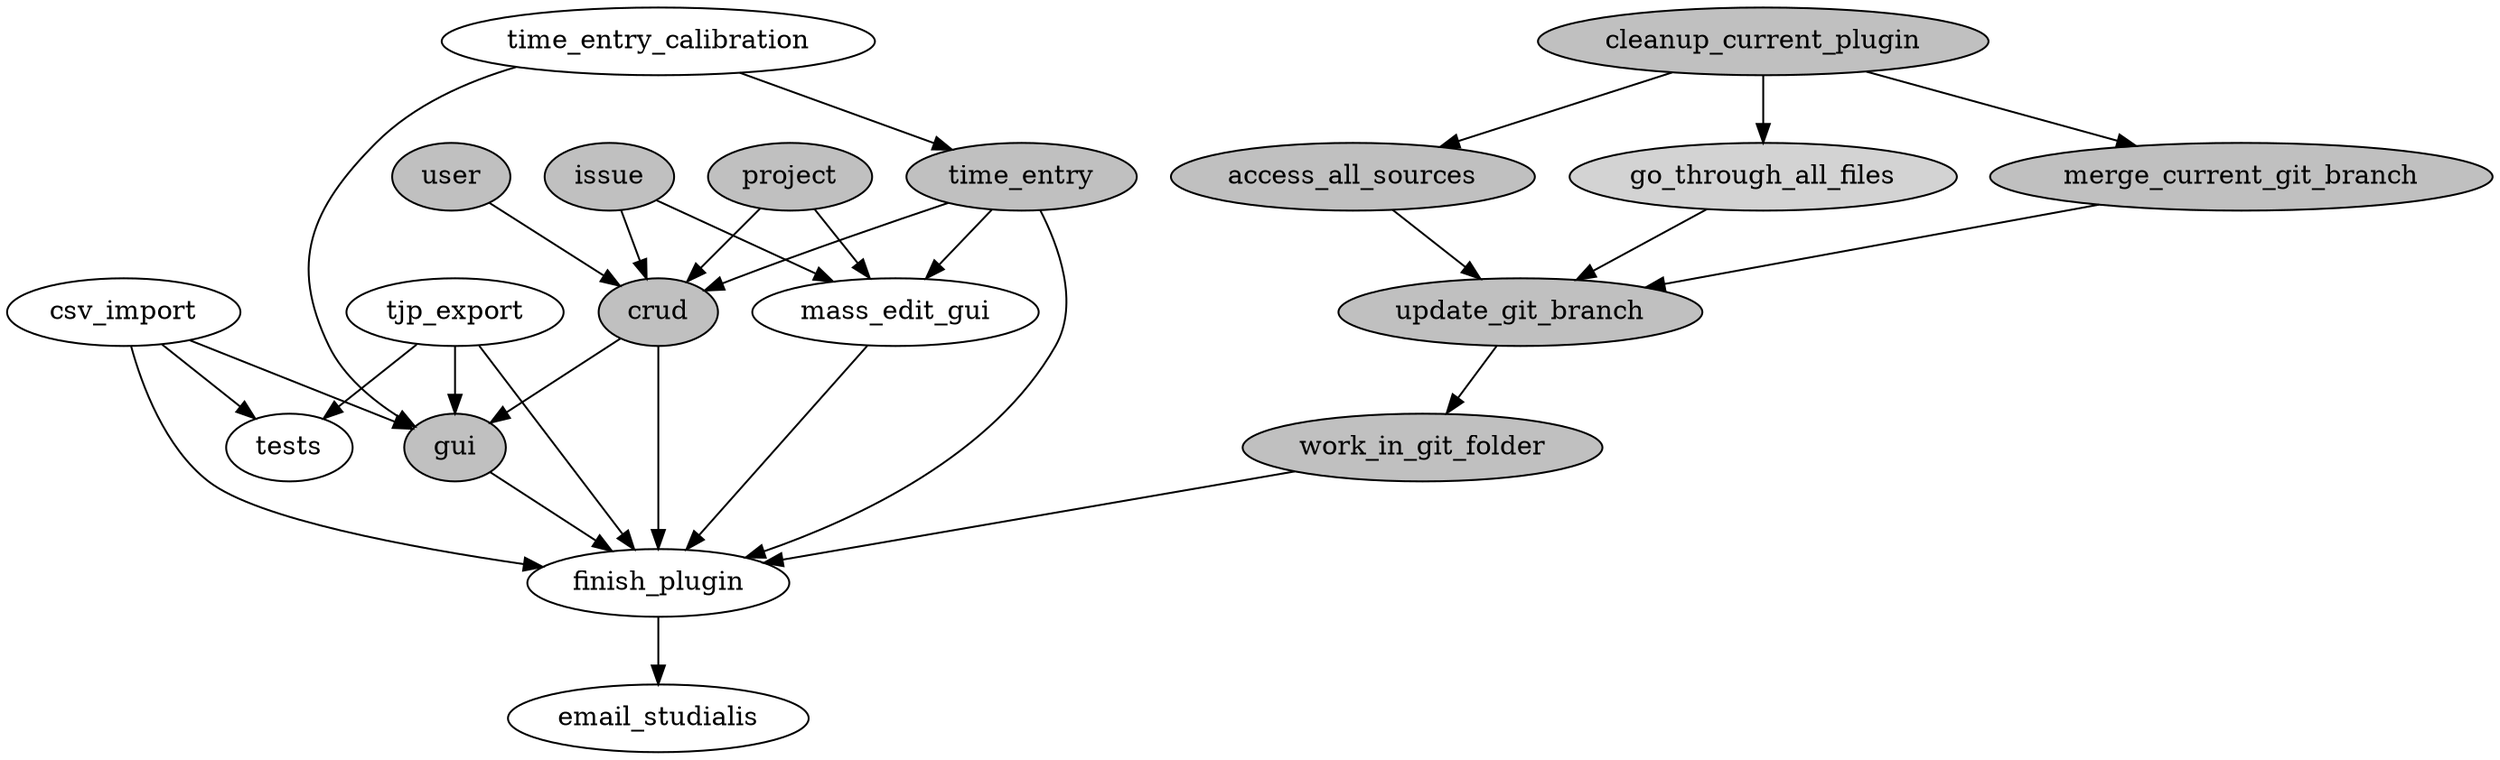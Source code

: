 digraph todo {
	#rankdir="RL"

	{
		node [fillcolor="grey" style="filled"]
		merge_current_git_branch
		update_git_branch
		work_in_git_folder
		access_all_sources
		project
		time_entry
		user	
		issue
		cleanup_current_plugin
		crud
		gui
	}
	{
		node [fillcolor="lightgrey" style="filled"]
		go_through_all_files
	}

	{
		csv_import
		tjp_export 
		gui
		mass_edit_gui
		time_entry
		crud
	} -> finish_plugin

	{
		time_entry
		project
		issue
		user
	} -> crud

	cleanup_current_plugin -> 
		{
			access_all_sources
			merge_current_git_branch
			go_through_all_files
		}  -> 
		update_git_branch ->
		work_in_git_folder ->
		finish_plugin -> 
		email_studialis
	
	{
		csv_import
		tjp_export
	} -> tests 

	{
		time_entry_calibration 
	} -> time_entry


	{
		crud
		tjp_export
		csv_import
		time_entry_calibration
	} -> gui

	 {
		project
		time_entry
		issue
	} -> mass_edit_gui
	 
}
